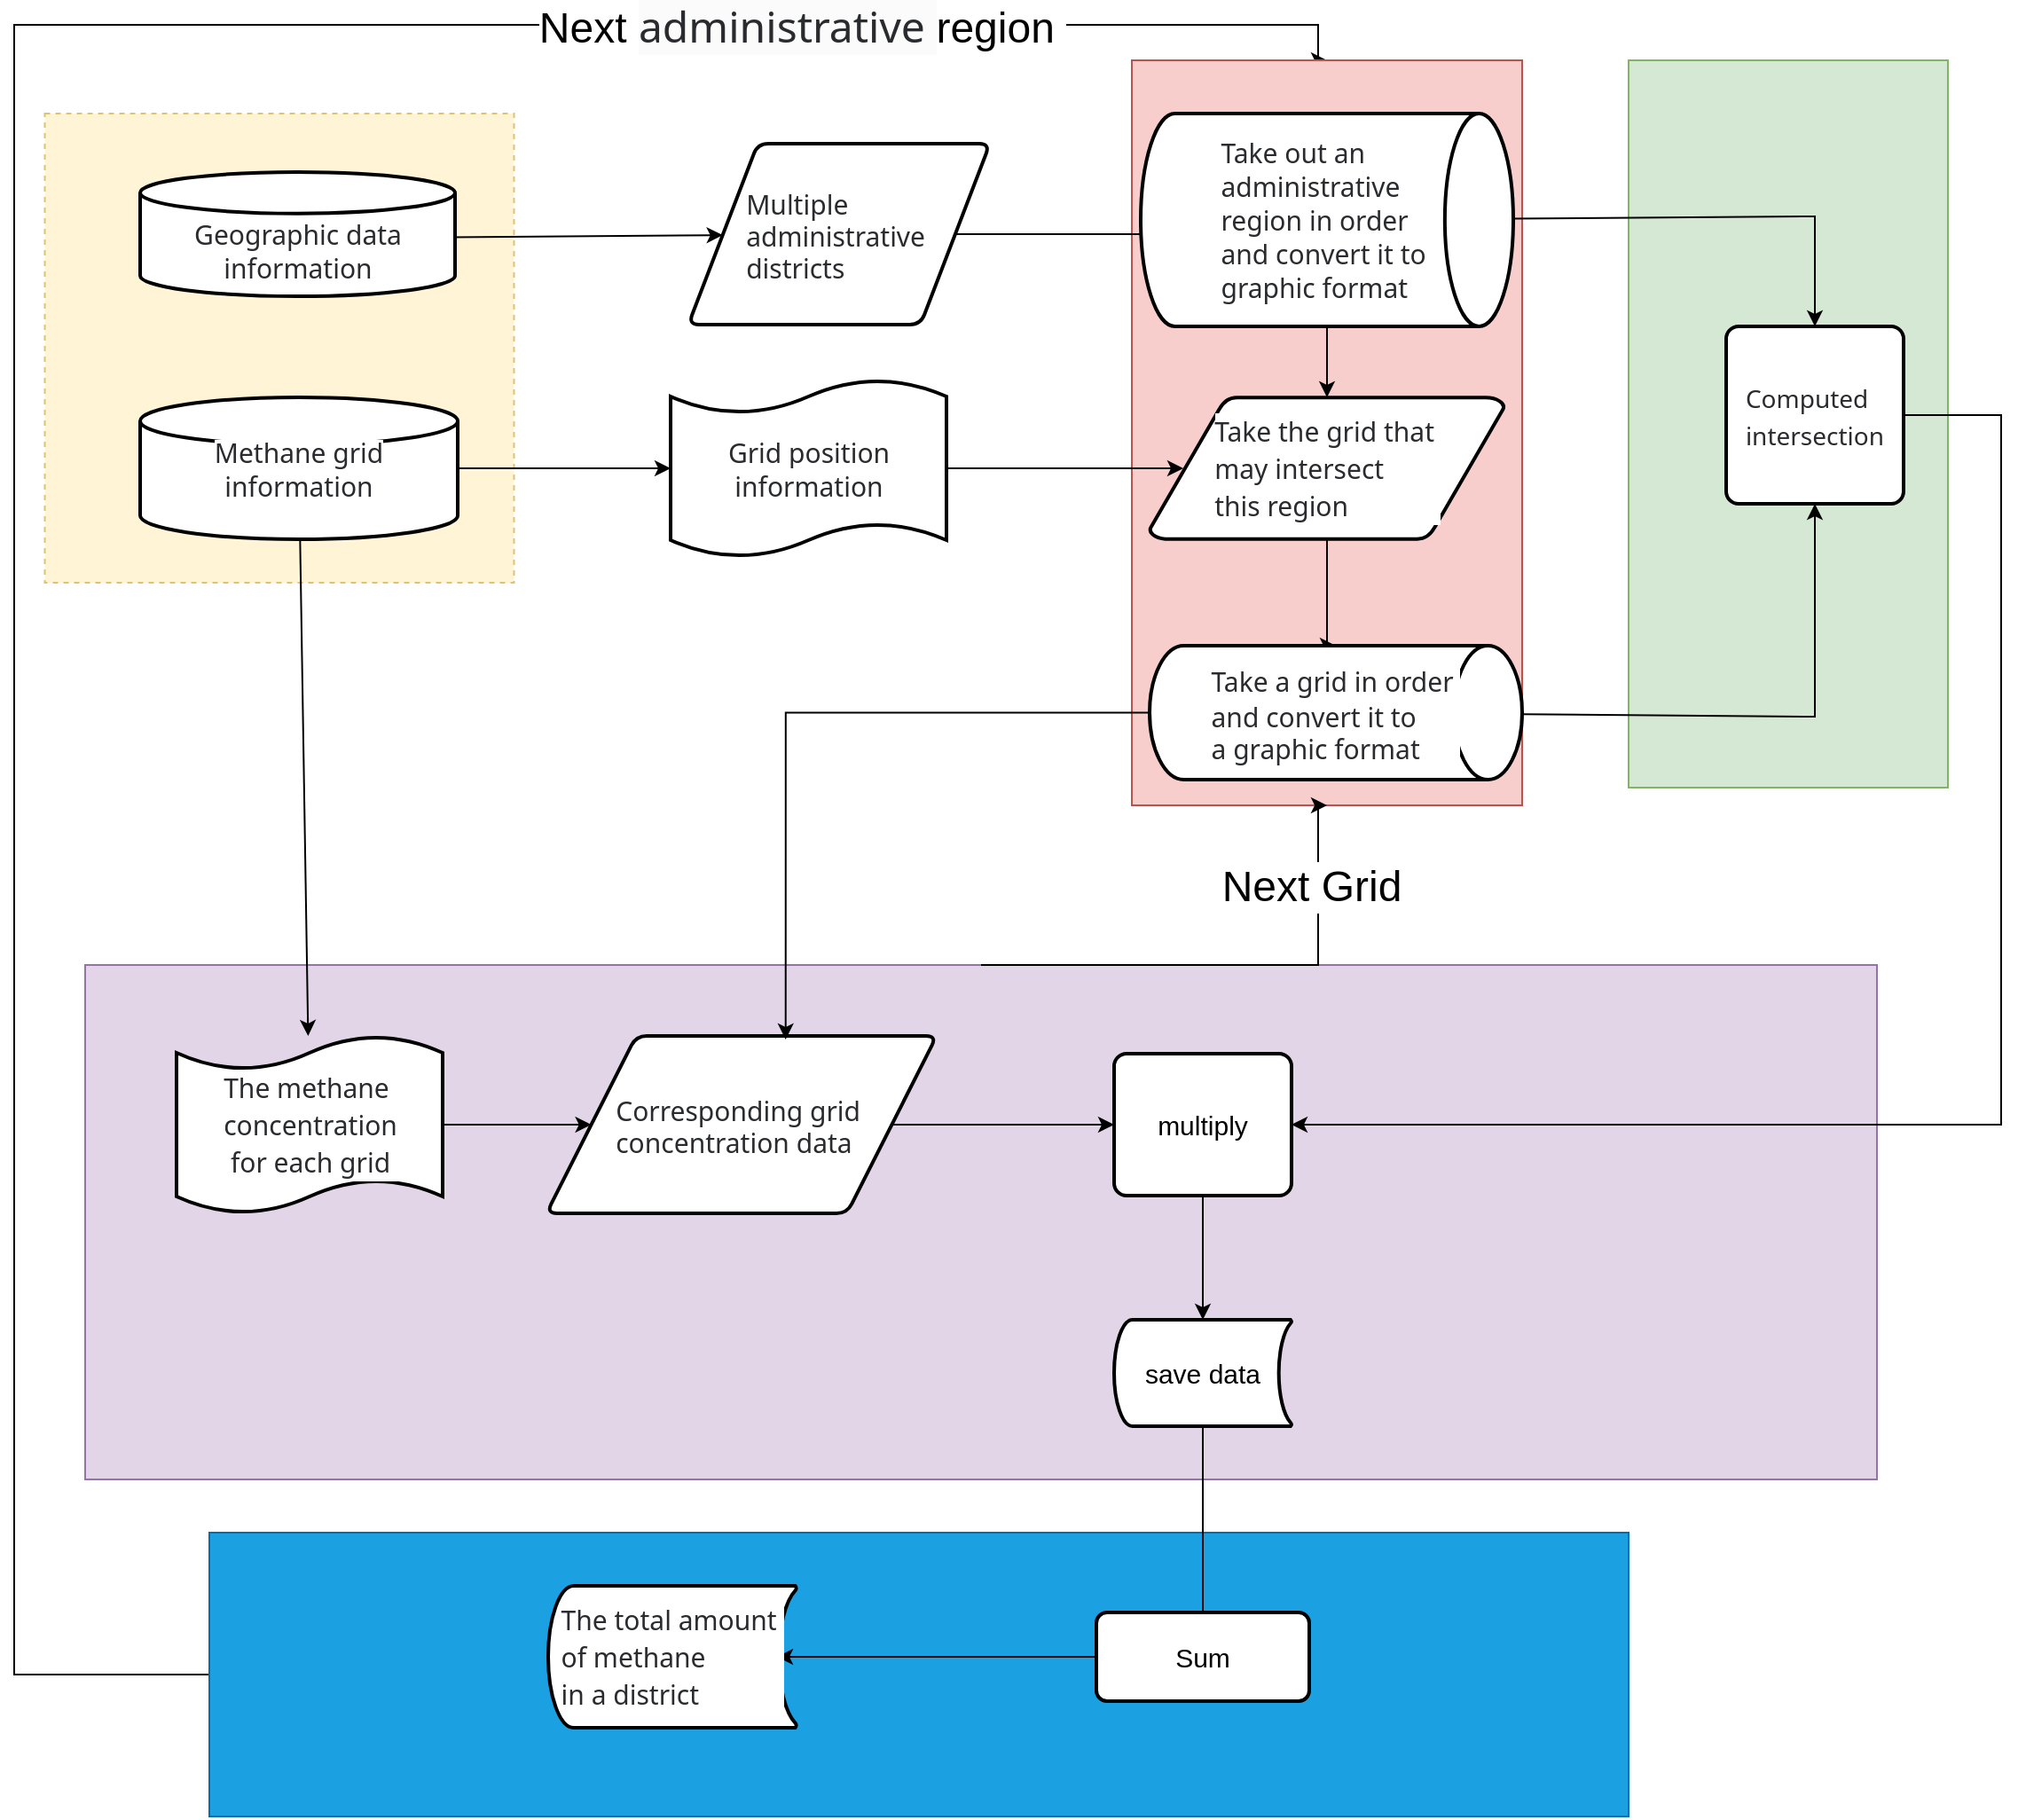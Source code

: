 <mxfile version="21.6.8" type="github">
  <diagram id="6a731a19-8d31-9384-78a2-239565b7b9f0" name="Page-1">
    <mxGraphModel dx="1436" dy="-931" grid="1" gridSize="10" guides="1" tooltips="1" connect="1" arrows="1" fold="1" page="1" pageScale="1" pageWidth="1169" pageHeight="827" background="none" math="0" shadow="0">
      <root>
        <mxCell id="0" />
        <mxCell id="1" parent="0" />
        <mxCell id="BRf2fIvqZhWapeU_Ivpp-127" style="edgeStyle=orthogonalEdgeStyle;rounded=0;orthogonalLoop=1;jettySize=auto;html=1;exitX=0;exitY=0.5;exitDx=0;exitDy=0;entryX=0.5;entryY=0;entryDx=0;entryDy=0;" edge="1" parent="1" source="BRf2fIvqZhWapeU_Ivpp-126" target="BRf2fIvqZhWapeU_Ivpp-104">
          <mxGeometry relative="1" as="geometry">
            <Array as="points">
              <mxPoint x="20" y="2890" />
              <mxPoint x="20" y="1960" />
              <mxPoint x="755" y="1960" />
            </Array>
          </mxGeometry>
        </mxCell>
        <mxCell id="BRf2fIvqZhWapeU_Ivpp-138" value="&lt;font style=&quot;font-size: 24px;&quot;&gt;Next&amp;nbsp;&lt;font style=&quot;border-color: var(--border-color); text-align: start; background-color: rgb(251, 251, 251); font-size: 24px;&quot; face=&quot;PingFang SC, Segoe UI, Arial, Microsoft YaHei, 微软雅黑, 宋体, Malgun Gothic, sans-serif&quot; color=&quot;#2a2b2e&quot;&gt;administrative&amp;nbsp;&lt;/font&gt;region&amp;nbsp;&lt;/font&gt;" style="edgeLabel;html=1;align=center;verticalAlign=middle;resizable=0;points=[];fontSize=24;" vertex="1" connectable="0" parent="BRf2fIvqZhWapeU_Ivpp-127">
          <mxGeometry x="0.649" y="-1" relative="1" as="geometry">
            <mxPoint as="offset" />
          </mxGeometry>
        </mxCell>
        <mxCell id="BRf2fIvqZhWapeU_Ivpp-126" value="" style="rounded=0;whiteSpace=wrap;html=1;fillColor=#1ba1e2;fontColor=#ffffff;strokeColor=#006EAF;" vertex="1" parent="1">
          <mxGeometry x="130" y="2810" width="800" height="160" as="geometry" />
        </mxCell>
        <mxCell id="BRf2fIvqZhWapeU_Ivpp-104" value="" style="rounded=0;whiteSpace=wrap;html=1;fillColor=#f8cecc;strokeColor=#b85450;" vertex="1" parent="1">
          <mxGeometry x="650" y="1980" width="220" height="420" as="geometry" />
        </mxCell>
        <mxCell id="BRf2fIvqZhWapeU_Ivpp-57" value="" style="whiteSpace=wrap;html=1;aspect=fixed;dashed=1;opacity=80;fillColor=#fff2cc;strokeColor=#d6b656;" vertex="1" parent="1">
          <mxGeometry x="37.25" y="2010" width="264.5" height="264.5" as="geometry" />
        </mxCell>
        <mxCell id="BRf2fIvqZhWapeU_Ivpp-58" value="" style="endArrow=classic;html=1;rounded=0;" edge="1" parent="1" target="BRf2fIvqZhWapeU_Ivpp-60">
          <mxGeometry width="50" height="50" relative="1" as="geometry">
            <mxPoint x="240.5" y="2080" as="sourcePoint" />
            <mxPoint x="380" y="2090" as="targetPoint" />
          </mxGeometry>
        </mxCell>
        <mxCell id="BRf2fIvqZhWapeU_Ivpp-62" value="" style="edgeStyle=orthogonalEdgeStyle;rounded=0;orthogonalLoop=1;jettySize=auto;html=1;" edge="1" parent="1" source="BRf2fIvqZhWapeU_Ivpp-60">
          <mxGeometry relative="1" as="geometry">
            <mxPoint x="687.25" y="2078" as="targetPoint" />
          </mxGeometry>
        </mxCell>
        <mxCell id="BRf2fIvqZhWapeU_Ivpp-60" value="&lt;ul style=&quot;box-sizing: border-box; margin: 0px; padding: 0px; color: rgb(42, 43, 46); font-family: &amp;quot;PingFang SC&amp;quot;, &amp;quot;Segoe UI&amp;quot;, Arial, &amp;quot;Microsoft YaHei&amp;quot;, 微软雅黑, 宋体, &amp;quot;Malgun Gothic&amp;quot;, sans-serif; text-align: start; background-color: rgb(255, 255, 255); font-size: 15px;&quot;&gt;&lt;li style=&quot;box-sizing: border-box; margin: 0px; padding: 0px; list-style: none;&quot;&gt;Multiple&amp;nbsp;&lt;br&gt;&lt;/li&gt;&lt;li style=&quot;box-sizing: border-box; margin: 0px; padding: 0px; list-style: none;&quot;&gt;administrative&amp;nbsp;&lt;/li&gt;&lt;li style=&quot;box-sizing: border-box; margin: 0px; padding: 0px; list-style: none;&quot;&gt;districts&lt;/li&gt;&lt;/ul&gt;" style="shape=parallelogram;html=1;strokeWidth=2;perimeter=parallelogramPerimeter;whiteSpace=wrap;rounded=1;arcSize=12;size=0.23;" vertex="1" parent="1">
          <mxGeometry x="400" y="2027" width="170" height="102" as="geometry" />
        </mxCell>
        <mxCell id="BRf2fIvqZhWapeU_Ivpp-114" style="edgeStyle=orthogonalEdgeStyle;rounded=0;orthogonalLoop=1;jettySize=auto;html=1;exitX=0.5;exitY=1;exitDx=0;exitDy=0;exitPerimeter=0;entryX=0.5;entryY=0;entryDx=0;entryDy=0;entryPerimeter=0;" edge="1" parent="1" source="BRf2fIvqZhWapeU_Ivpp-63" target="BRf2fIvqZhWapeU_Ivpp-75">
          <mxGeometry relative="1" as="geometry">
            <Array as="points">
              <mxPoint x="760" y="2310" />
            </Array>
          </mxGeometry>
        </mxCell>
        <mxCell id="BRf2fIvqZhWapeU_Ivpp-63" value="&lt;ul style=&quot;box-sizing: border-box; margin: 0px; padding: 0px; color: rgb(42, 43, 46); font-family: &amp;quot;PingFang SC&amp;quot;, &amp;quot;Segoe UI&amp;quot;, Arial, &amp;quot;Microsoft YaHei&amp;quot;, 微软雅黑, 宋体, &amp;quot;Malgun Gothic&amp;quot;, sans-serif; font-size: 15px; text-align: start; background-color: rgb(255, 255, 255);&quot;&gt;&lt;li style=&quot;box-sizing: border-box; margin: 0px; padding: 0px; list-style: none;&quot;&gt;&lt;p style=&quot;box-sizing: border-box; margin: 0px 0px 2px; padding: 0px; line-height: 21px; display: inline; font-size: var(--main-font-size);&quot; class=&quot;src grammarSection&quot; data-group=&quot;1-1&quot;&gt;Take the&amp;nbsp;&lt;/p&gt;grid that&amp;nbsp;&lt;/li&gt;&lt;li style=&quot;box-sizing: border-box; margin: 0px; padding: 0px; list-style: none;&quot;&gt;&lt;p style=&quot;box-sizing: border-box; margin: 0px 0px 2px; padding: 0px; line-height: 21px; display: inline; font-size: var(--main-font-size);&quot; class=&quot;src grammarSection&quot; data-group=&quot;1-1&quot;&gt;may intersect&amp;nbsp;&lt;/p&gt;&lt;/li&gt;&lt;li style=&quot;box-sizing: border-box; margin: 0px; padding: 0px; list-style: none;&quot;&gt;&lt;p style=&quot;box-sizing: border-box; margin: 0px 0px 2px; padding: 0px; line-height: 21px; display: inline; font-size: var(--main-font-size);&quot; class=&quot;src grammarSection&quot; data-group=&quot;1-1&quot;&gt;this region&lt;/p&gt;&lt;/li&gt;&lt;/ul&gt;" style="shape=mxgraph.flowchart.data;strokeWidth=2;gradientColor=none;gradientDirection=north;fontStyle=0;html=1;" vertex="1" parent="1">
          <mxGeometry x="660" y="2170" width="200" height="80" as="geometry" />
        </mxCell>
        <mxCell id="BRf2fIvqZhWapeU_Ivpp-72" value="" style="rounded=0;whiteSpace=wrap;html=1;fillColor=#d5e8d4;strokeColor=#82b366;" vertex="1" parent="1">
          <mxGeometry x="930" y="1980" width="180" height="410" as="geometry" />
        </mxCell>
        <mxCell id="BRf2fIvqZhWapeU_Ivpp-143" style="edgeStyle=orthogonalEdgeStyle;rounded=0;orthogonalLoop=1;jettySize=auto;html=1;exitX=0.5;exitY=1;exitDx=0;exitDy=0;exitPerimeter=0;" edge="1" parent="1" source="BRf2fIvqZhWapeU_Ivpp-74" target="BRf2fIvqZhWapeU_Ivpp-63">
          <mxGeometry relative="1" as="geometry" />
        </mxCell>
        <mxCell id="BRf2fIvqZhWapeU_Ivpp-74" value="&lt;div style=&quot;text-align: start; font-size: 15px;&quot;&gt;&lt;font style=&quot;font-size: 15px;&quot; face=&quot;PingFang SC, Segoe UI, Arial, Microsoft YaHei, 微软雅黑, 宋体, Malgun Gothic, sans-serif&quot; color=&quot;#2a2b2e&quot;&gt;Take out an&amp;nbsp;&lt;/font&gt;&lt;/div&gt;&lt;div style=&quot;text-align: start; font-size: 15px;&quot;&gt;&lt;font style=&quot;font-size: 15px;&quot;&gt;&lt;font style=&quot;font-size: 15px;&quot; face=&quot;PingFang SC, Segoe UI, Arial, Microsoft YaHei, 微软雅黑, 宋体, Malgun Gothic, sans-serif&quot; color=&quot;#2a2b2e&quot;&gt;administrative&amp;nbsp;&lt;/font&gt;&lt;/font&gt;&lt;/div&gt;&lt;div style=&quot;text-align: start; font-size: 15px;&quot;&gt;&lt;font style=&quot;font-size: 15px;&quot;&gt;&lt;span style=&quot;color: rgb(42, 43, 46); font-family: &amp;quot;PingFang SC&amp;quot;, &amp;quot;Segoe UI&amp;quot;, Arial, &amp;quot;Microsoft YaHei&amp;quot;, 微软雅黑, 宋体, &amp;quot;Malgun Gothic&amp;quot;, sans-serif; background-color: initial;&quot;&gt;region&amp;nbsp;&lt;/span&gt;&lt;/font&gt;&lt;span style=&quot;background-color: initial; color: rgb(42, 43, 46); font-family: &amp;quot;PingFang SC&amp;quot;, &amp;quot;Segoe UI&amp;quot;, Arial, &amp;quot;Microsoft YaHei&amp;quot;, 微软雅黑, 宋体, &amp;quot;Malgun Gothic&amp;quot;, sans-serif;&quot;&gt;i&lt;/span&gt;&lt;span style=&quot;background-color: initial; color: rgb(42, 43, 46); font-family: &amp;quot;PingFang SC&amp;quot;, &amp;quot;Segoe UI&amp;quot;, Arial, &amp;quot;Microsoft YaHei&amp;quot;, 微软雅黑, 宋体, &amp;quot;Malgun Gothic&amp;quot;, sans-serif;&quot;&gt;n order&amp;nbsp;&lt;/span&gt;&lt;/div&gt;&lt;div style=&quot;text-align: start; font-size: 15px;&quot;&gt;&lt;font style=&quot;font-size: 15px;&quot;&gt;&lt;span style=&quot;background-color: initial; color: rgb(42, 43, 46); font-family: &amp;quot;PingFang SC&amp;quot;, &amp;quot;Segoe UI&amp;quot;, Arial, &amp;quot;Microsoft YaHei&amp;quot;, 微软雅黑, 宋体, &amp;quot;Malgun Gothic&amp;quot;, sans-serif;&quot;&gt;and&amp;nbsp;&lt;/span&gt;&lt;span style=&quot;background-color: initial; color: rgb(42, 43, 46); font-family: &amp;quot;PingFang SC&amp;quot;, &amp;quot;Segoe UI&amp;quot;, Arial, &amp;quot;Microsoft YaHei&amp;quot;, 微软雅黑, 宋体, &amp;quot;Malgun Gothic&amp;quot;, sans-serif;&quot;&gt;convert it to&amp;nbsp;&lt;/span&gt;&lt;/font&gt;&lt;/div&gt;&lt;div style=&quot;text-align: start; font-size: 15px;&quot;&gt;&lt;span style=&quot;background-color: initial; color: rgb(42, 43, 46); font-family: &amp;quot;PingFang SC&amp;quot;, &amp;quot;Segoe UI&amp;quot;, Arial, &amp;quot;Microsoft YaHei&amp;quot;, 微软雅黑, 宋体, &amp;quot;Malgun Gothic&amp;quot;, sans-serif;&quot;&gt;&lt;font style=&quot;font-size: 15px;&quot;&gt;graphic format&lt;/font&gt;&lt;/span&gt;&lt;/div&gt;" style="strokeWidth=2;html=1;shape=mxgraph.flowchart.direct_data;whiteSpace=wrap;" vertex="1" parent="1">
          <mxGeometry x="655" y="2010" width="210" height="120" as="geometry" />
        </mxCell>
        <mxCell id="BRf2fIvqZhWapeU_Ivpp-73" value="" style="endArrow=classic;html=1;rounded=0;entryX=0.5;entryY=0;entryDx=0;entryDy=0;" edge="1" parent="1" source="BRf2fIvqZhWapeU_Ivpp-74" target="BRf2fIvqZhWapeU_Ivpp-78">
          <mxGeometry width="50" height="50" relative="1" as="geometry">
            <mxPoint x="830" y="2078" as="sourcePoint" />
            <mxPoint x="1029.96" y="2083.02" as="targetPoint" />
            <Array as="points">
              <mxPoint x="1035" y="2068" />
            </Array>
          </mxGeometry>
        </mxCell>
        <mxCell id="BRf2fIvqZhWapeU_Ivpp-75" value="&lt;ul style=&quot;box-sizing: border-box; margin: 0px; padding: 0px; color: rgb(42, 43, 46); font-family: &amp;quot;PingFang SC&amp;quot;, &amp;quot;Segoe UI&amp;quot;, Arial, &amp;quot;Microsoft YaHei&amp;quot;, 微软雅黑, 宋体, &amp;quot;Malgun Gothic&amp;quot;, sans-serif; font-size: 15px; text-align: start; background-color: rgb(255, 255, 255);&quot;&gt;&lt;li style=&quot;box-sizing: border-box; margin: 0px; padding: 0px; list-style: none;&quot;&gt;&lt;p style=&quot;box-sizing: border-box; margin: 0px 0px 2px; padding: 0px; line-height: 21px; display: inline; font-size: var(--main-font-size);&quot; class=&quot;src grammarSection&quot; data-group=&quot;1-1&quot;&gt;Take a grid in order&amp;nbsp;&lt;/p&gt;&lt;/li&gt;&lt;li style=&quot;box-sizing: border-box; margin: 0px; padding: 0px; list-style: none;&quot;&gt;and convert it to&amp;nbsp;&lt;/li&gt;&lt;li style=&quot;box-sizing: border-box; margin: 0px; padding: 0px; list-style: none;&quot;&gt;a graphic format&lt;/li&gt;&lt;/ul&gt;" style="strokeWidth=2;html=1;shape=mxgraph.flowchart.direct_data;whiteSpace=wrap;" vertex="1" parent="1">
          <mxGeometry x="660" y="2310" width="210" height="75.5" as="geometry" />
        </mxCell>
        <mxCell id="BRf2fIvqZhWapeU_Ivpp-76" value="&lt;span style=&quot;background-color: rgb(255, 255, 255); color: rgb(42, 43, 46); font-family: &amp;quot;PingFang SC&amp;quot;, &amp;quot;Segoe UI&amp;quot;, Arial, &amp;quot;Microsoft YaHei&amp;quot;, 微软雅黑, 宋体, &amp;quot;Malgun Gothic&amp;quot;, sans-serif; text-align: start;&quot;&gt;&lt;font style=&quot;font-size: 15px;&quot;&gt;&lt;br&gt;Geographic data information&lt;/font&gt;&lt;/span&gt;" style="strokeWidth=2;html=1;shape=mxgraph.flowchart.database;whiteSpace=wrap;" vertex="1" parent="1">
          <mxGeometry x="91" y="2043" width="177.5" height="70" as="geometry" />
        </mxCell>
        <mxCell id="BRf2fIvqZhWapeU_Ivpp-77" value="&lt;span style=&quot;background-color: rgb(255, 255, 255); color: rgb(42, 43, 46); font-family: &amp;quot;PingFang SC&amp;quot;, &amp;quot;Segoe UI&amp;quot;, Arial, &amp;quot;Microsoft YaHei&amp;quot;, 微软雅黑, 宋体, &amp;quot;Malgun Gothic&amp;quot;, sans-serif; text-align: start;&quot;&gt;&lt;font style=&quot;font-size: 15px;&quot;&gt;Methane grid information&lt;/font&gt;&lt;/span&gt;" style="strokeWidth=2;html=1;shape=mxgraph.flowchart.database;whiteSpace=wrap;" vertex="1" parent="1">
          <mxGeometry x="91" y="2170" width="179" height="80" as="geometry" />
        </mxCell>
        <mxCell id="BRf2fIvqZhWapeU_Ivpp-78" value="&lt;ul style=&quot;box-sizing: border-box; margin: 0px; padding: 0px; color: rgb(42, 43, 46); font-family: &amp;quot;PingFang SC&amp;quot;, &amp;quot;Segoe UI&amp;quot;, Arial, &amp;quot;Microsoft YaHei&amp;quot;, 微软雅黑, 宋体, &amp;quot;Malgun Gothic&amp;quot;, sans-serif; font-size: 14px; text-align: start; background-color: rgb(255, 255, 255);&quot;&gt;&lt;li style=&quot;box-sizing: border-box; margin: 0px; padding: 0px; list-style: none;&quot;&gt;&lt;p style=&quot;box-sizing: border-box; margin: 0px 0px 2px; padding: 0px; line-height: 21px; display: inline; font-size: var(--main-font-size);&quot; class=&quot;src grammarSection&quot; data-group=&quot;1-1&quot;&gt;Computed&amp;nbsp;&lt;/p&gt;&lt;/li&gt;&lt;li style=&quot;box-sizing: border-box; margin: 0px; padding: 0px; list-style: none;&quot;&gt;&lt;p style=&quot;box-sizing: border-box; margin: 0px 0px 2px; padding: 0px; line-height: 21px; display: inline; font-size: var(--main-font-size);&quot; class=&quot;src grammarSection&quot; data-group=&quot;1-1&quot;&gt;intersection&lt;/p&gt;&lt;/li&gt;&lt;/ul&gt;" style="rounded=1;whiteSpace=wrap;html=1;absoluteArcSize=1;arcSize=14;strokeWidth=2;" vertex="1" parent="1">
          <mxGeometry x="985" y="2130" width="100" height="100" as="geometry" />
        </mxCell>
        <mxCell id="BRf2fIvqZhWapeU_Ivpp-79" value="" style="endArrow=classic;html=1;rounded=0;entryX=0.5;entryY=1;entryDx=0;entryDy=0;" edge="1" parent="1" source="BRf2fIvqZhWapeU_Ivpp-75" target="BRf2fIvqZhWapeU_Ivpp-78">
          <mxGeometry width="50" height="50" relative="1" as="geometry">
            <mxPoint x="985" y="2310" as="sourcePoint" />
            <mxPoint x="1035" y="2260" as="targetPoint" />
            <Array as="points">
              <mxPoint x="1035" y="2350" />
            </Array>
          </mxGeometry>
        </mxCell>
        <mxCell id="BRf2fIvqZhWapeU_Ivpp-87" value="" style="endArrow=classic;html=1;rounded=0;exitX=1;exitY=0.5;exitDx=0;exitDy=0;exitPerimeter=0;" edge="1" parent="1" source="BRf2fIvqZhWapeU_Ivpp-77" target="BRf2fIvqZhWapeU_Ivpp-90">
          <mxGeometry width="50" height="50" relative="1" as="geometry">
            <mxPoint x="560" y="2290" as="sourcePoint" />
            <mxPoint x="610" y="2240" as="targetPoint" />
          </mxGeometry>
        </mxCell>
        <mxCell id="BRf2fIvqZhWapeU_Ivpp-109" style="edgeStyle=orthogonalEdgeStyle;rounded=0;orthogonalLoop=1;jettySize=auto;html=1;exitX=1;exitY=0.5;exitDx=0;exitDy=0;exitPerimeter=0;entryX=0.095;entryY=0.5;entryDx=0;entryDy=0;entryPerimeter=0;" edge="1" parent="1" source="BRf2fIvqZhWapeU_Ivpp-90" target="BRf2fIvqZhWapeU_Ivpp-63">
          <mxGeometry relative="1" as="geometry" />
        </mxCell>
        <mxCell id="BRf2fIvqZhWapeU_Ivpp-90" value="&lt;span style=&quot;font-size: 15px; background-color: rgb(255, 255, 255); color: rgb(42, 43, 46); font-family: &amp;quot;PingFang SC&amp;quot;, &amp;quot;Segoe UI&amp;quot;, Arial, &amp;quot;Microsoft YaHei&amp;quot;, 微软雅黑, 宋体, &amp;quot;Malgun Gothic&amp;quot;, sans-serif; text-align: start;&quot;&gt;Grid position &lt;br&gt;information&lt;/span&gt;" style="shape=tape;whiteSpace=wrap;html=1;strokeWidth=2;size=0.19" vertex="1" parent="1">
          <mxGeometry x="390" y="2160" width="155.5" height="100" as="geometry" />
        </mxCell>
        <mxCell id="BRf2fIvqZhWapeU_Ivpp-95" value="" style="rounded=0;whiteSpace=wrap;html=1;fillColor=#e1d5e7;strokeColor=#9673a6;" vertex="1" parent="1">
          <mxGeometry x="60" y="2490" width="1010" height="290" as="geometry" />
        </mxCell>
        <mxCell id="BRf2fIvqZhWapeU_Ivpp-115" style="edgeStyle=orthogonalEdgeStyle;rounded=0;orthogonalLoop=1;jettySize=auto;html=1;exitX=0.5;exitY=0;exitDx=0;exitDy=0;entryX=0.5;entryY=1;entryDx=0;entryDy=0;" edge="1" parent="1" source="BRf2fIvqZhWapeU_Ivpp-95" target="BRf2fIvqZhWapeU_Ivpp-104">
          <mxGeometry relative="1" as="geometry">
            <Array as="points">
              <mxPoint x="755" y="2490" />
            </Array>
          </mxGeometry>
        </mxCell>
        <mxCell id="BRf2fIvqZhWapeU_Ivpp-137" value="Next Grid" style="edgeLabel;html=1;align=center;verticalAlign=middle;resizable=0;points=[];fontSize=24;" vertex="1" connectable="0" parent="BRf2fIvqZhWapeU_Ivpp-115">
          <mxGeometry x="0.646" y="4" relative="1" as="geometry">
            <mxPoint as="offset" />
          </mxGeometry>
        </mxCell>
        <mxCell id="BRf2fIvqZhWapeU_Ivpp-100" style="edgeStyle=orthogonalEdgeStyle;rounded=0;orthogonalLoop=1;jettySize=auto;html=1;" edge="1" parent="1" source="BRf2fIvqZhWapeU_Ivpp-92" target="BRf2fIvqZhWapeU_Ivpp-99">
          <mxGeometry relative="1" as="geometry" />
        </mxCell>
        <mxCell id="BRf2fIvqZhWapeU_Ivpp-92" value="&lt;ul style=&quot;box-sizing: border-box; margin: 0px; padding: 0px; color: rgb(42, 43, 46); font-family: &amp;quot;PingFang SC&amp;quot;, &amp;quot;Segoe UI&amp;quot;, Arial, &amp;quot;Microsoft YaHei&amp;quot;, 微软雅黑, 宋体, &amp;quot;Malgun Gothic&amp;quot;, sans-serif; font-size: 15px; text-align: start; background-color: rgb(255, 255, 255);&quot;&gt;&lt;li style=&quot;box-sizing: border-box; margin: 0px; padding: 0px; list-style: none;&quot;&gt;&lt;p style=&quot;box-sizing: border-box; margin: 0px 0px 2px; padding: 0px; line-height: 21px; display: inline; font-size: var(--main-font-size);&quot; class=&quot;src grammarSection&quot; data-group=&quot;1-1&quot;&gt;The methane&amp;nbsp;&lt;/p&gt;&lt;/li&gt;&lt;li style=&quot;box-sizing: border-box; margin: 0px; padding: 0px; list-style: none;&quot;&gt;&lt;p style=&quot;box-sizing: border-box; margin: 0px 0px 2px; padding: 0px; line-height: 21px; display: inline; font-size: var(--main-font-size);&quot; class=&quot;src grammarSection&quot; data-group=&quot;1-1&quot;&gt;concentration&lt;/p&gt;&lt;/li&gt;&lt;li style=&quot;box-sizing: border-box; margin: 0px; padding: 0px; list-style: none;&quot;&gt;&lt;p style=&quot;box-sizing: border-box; margin: 0px 0px 2px; padding: 0px; line-height: 21px; display: inline; font-size: var(--main-font-size);&quot; class=&quot;src grammarSection&quot; data-group=&quot;1-1&quot;&gt;&amp;nbsp;for each grid&lt;/p&gt;&lt;/li&gt;&lt;/ul&gt;" style="shape=tape;whiteSpace=wrap;html=1;strokeWidth=2;size=0.19" vertex="1" parent="1">
          <mxGeometry x="111.5" y="2530" width="150" height="100" as="geometry" />
        </mxCell>
        <mxCell id="BRf2fIvqZhWapeU_Ivpp-86" value="" style="endArrow=classic;html=1;rounded=0;" edge="1" parent="1" source="BRf2fIvqZhWapeU_Ivpp-77" target="BRf2fIvqZhWapeU_Ivpp-92">
          <mxGeometry width="50" height="50" relative="1" as="geometry">
            <mxPoint x="560" y="2290" as="sourcePoint" />
            <mxPoint x="180" y="2370" as="targetPoint" />
          </mxGeometry>
        </mxCell>
        <mxCell id="BRf2fIvqZhWapeU_Ivpp-96" value="" style="endArrow=classic;html=1;rounded=0;entryX=1;entryY=0.5;entryDx=0;entryDy=0;exitX=1;exitY=0.5;exitDx=0;exitDy=0;" edge="1" parent="1" source="BRf2fIvqZhWapeU_Ivpp-78" target="BRf2fIvqZhWapeU_Ivpp-97">
          <mxGeometry width="50" height="50" relative="1" as="geometry">
            <mxPoint x="1065" y="2200" as="sourcePoint" />
            <mxPoint x="720" y="2580" as="targetPoint" />
            <Array as="points">
              <mxPoint x="1140" y="2180" />
              <mxPoint x="1140" y="2580" />
            </Array>
          </mxGeometry>
        </mxCell>
        <mxCell id="BRf2fIvqZhWapeU_Ivpp-130" style="edgeStyle=orthogonalEdgeStyle;rounded=0;orthogonalLoop=1;jettySize=auto;html=1;exitX=0.5;exitY=1;exitDx=0;exitDy=0;" edge="1" parent="1" source="BRf2fIvqZhWapeU_Ivpp-97" target="BRf2fIvqZhWapeU_Ivpp-128">
          <mxGeometry relative="1" as="geometry" />
        </mxCell>
        <mxCell id="BRf2fIvqZhWapeU_Ivpp-97" value="&lt;font style=&quot;font-size: 15px;&quot;&gt;multiply&lt;/font&gt;" style="rounded=1;whiteSpace=wrap;html=1;absoluteArcSize=1;arcSize=14;strokeWidth=2;" vertex="1" parent="1">
          <mxGeometry x="640" y="2540" width="100" height="80" as="geometry" />
        </mxCell>
        <mxCell id="BRf2fIvqZhWapeU_Ivpp-102" style="edgeStyle=orthogonalEdgeStyle;rounded=0;orthogonalLoop=1;jettySize=auto;html=1;exitX=1;exitY=0.5;exitDx=0;exitDy=0;" edge="1" parent="1" source="BRf2fIvqZhWapeU_Ivpp-99" target="BRf2fIvqZhWapeU_Ivpp-97">
          <mxGeometry relative="1" as="geometry" />
        </mxCell>
        <mxCell id="BRf2fIvqZhWapeU_Ivpp-99" value="&lt;ul style=&quot;box-sizing: border-box; margin: 0px; padding: 0px; color: rgb(42, 43, 46); font-family: &amp;quot;PingFang SC&amp;quot;, &amp;quot;Segoe UI&amp;quot;, Arial, &amp;quot;Microsoft YaHei&amp;quot;, 微软雅黑, 宋体, &amp;quot;Malgun Gothic&amp;quot;, sans-serif; font-size: 15px; text-align: start;&quot;&gt;&lt;li style=&quot;box-sizing: border-box; margin: 0px; padding: 0px; list-style: none;&quot;&gt;&lt;span style=&quot;background-color: rgb(255, 255, 255); font-size: var(--main-font-size);&quot;&gt;Corresponding&amp;nbsp;&lt;/span&gt;grid&amp;nbsp;&lt;/li&gt;&lt;li style=&quot;box-sizing: border-box; margin: 0px; padding: 0px; list-style: none;&quot;&gt;concentration data&lt;/li&gt;&lt;/ul&gt;" style="shape=parallelogram;html=1;strokeWidth=2;perimeter=parallelogramPerimeter;whiteSpace=wrap;rounded=1;arcSize=12;size=0.23;" vertex="1" parent="1">
          <mxGeometry x="320" y="2530" width="220" height="100" as="geometry" />
        </mxCell>
        <mxCell id="BRf2fIvqZhWapeU_Ivpp-125" style="edgeStyle=orthogonalEdgeStyle;rounded=0;orthogonalLoop=1;jettySize=auto;html=1;exitX=0;exitY=0.5;exitDx=0;exitDy=0;" edge="1" parent="1" source="BRf2fIvqZhWapeU_Ivpp-121">
          <mxGeometry relative="1" as="geometry">
            <mxPoint x="450" y="2880" as="targetPoint" />
          </mxGeometry>
        </mxCell>
        <mxCell id="BRf2fIvqZhWapeU_Ivpp-121" value="&lt;font style=&quot;font-size: 15px;&quot;&gt;Sum&lt;/font&gt;" style="rounded=1;whiteSpace=wrap;html=1;strokeWidth=2;arcSize=12;" vertex="1" parent="1">
          <mxGeometry x="630" y="2855" width="120" height="50" as="geometry" />
        </mxCell>
        <mxCell id="BRf2fIvqZhWapeU_Ivpp-128" value="&lt;font style=&quot;font-size: 15px;&quot;&gt;save data&lt;/font&gt;" style="strokeWidth=2;html=1;shape=mxgraph.flowchart.stored_data;whiteSpace=wrap;" vertex="1" parent="1">
          <mxGeometry x="640" y="2690" width="100" height="60" as="geometry" />
        </mxCell>
        <mxCell id="BRf2fIvqZhWapeU_Ivpp-131" value="" style="endArrow=none;html=1;rounded=0;entryX=0.5;entryY=1;entryDx=0;entryDy=0;entryPerimeter=0;" edge="1" parent="1" source="BRf2fIvqZhWapeU_Ivpp-121" target="BRf2fIvqZhWapeU_Ivpp-128">
          <mxGeometry width="50" height="50" relative="1" as="geometry">
            <mxPoint x="650" y="2800" as="sourcePoint" />
            <mxPoint x="700" y="2750" as="targetPoint" />
          </mxGeometry>
        </mxCell>
        <mxCell id="BRf2fIvqZhWapeU_Ivpp-132" value="&lt;ul style=&quot;box-sizing: border-box; margin: 0px; padding: 0px; color: rgb(42, 43, 46); font-family: &amp;quot;PingFang SC&amp;quot;, &amp;quot;Segoe UI&amp;quot;, Arial, &amp;quot;Microsoft YaHei&amp;quot;, 微软雅黑, 宋体, &amp;quot;Malgun Gothic&amp;quot;, sans-serif; font-size: 15px; text-align: start; background-color: rgb(255, 255, 255);&quot;&gt;&lt;li style=&quot;box-sizing: border-box; margin: 0px; padding: 0px; list-style: none;&quot;&gt;&lt;p style=&quot;box-sizing: border-box; margin: 0px 0px 2px; padding: 0px; line-height: 21px; display: inline; font-size: var(--main-font-size);&quot; class=&quot;src grammarSection&quot; data-group=&quot;1-1&quot;&gt;The total amount&amp;nbsp;&lt;/p&gt;&lt;/li&gt;&lt;li style=&quot;box-sizing: border-box; margin: 0px; padding: 0px; list-style: none;&quot;&gt;&lt;p style=&quot;box-sizing: border-box; margin: 0px 0px 2px; padding: 0px; line-height: 21px; display: inline; font-size: var(--main-font-size);&quot; class=&quot;src grammarSection&quot; data-group=&quot;1-1&quot;&gt;of methane&amp;nbsp;&lt;/p&gt;&lt;/li&gt;&lt;li style=&quot;box-sizing: border-box; margin: 0px; padding: 0px; list-style: none;&quot;&gt;&lt;p style=&quot;box-sizing: border-box; margin: 0px 0px 2px; padding: 0px; line-height: 21px; display: inline; font-size: var(--main-font-size);&quot; class=&quot;src grammarSection&quot; data-group=&quot;1-1&quot;&gt;in a&amp;nbsp;&lt;/p&gt;district&lt;/li&gt;&lt;/ul&gt;" style="strokeWidth=2;html=1;shape=mxgraph.flowchart.stored_data;whiteSpace=wrap;" vertex="1" parent="1">
          <mxGeometry x="321" y="2840" width="140" height="80" as="geometry" />
        </mxCell>
        <mxCell id="BRf2fIvqZhWapeU_Ivpp-142" style="edgeStyle=orthogonalEdgeStyle;rounded=0;orthogonalLoop=1;jettySize=auto;html=1;exitX=0;exitY=0.5;exitDx=0;exitDy=0;exitPerimeter=0;entryX=0.613;entryY=0.02;entryDx=0;entryDy=0;entryPerimeter=0;" edge="1" parent="1" source="BRf2fIvqZhWapeU_Ivpp-75" target="BRf2fIvqZhWapeU_Ivpp-99">
          <mxGeometry relative="1" as="geometry" />
        </mxCell>
      </root>
    </mxGraphModel>
  </diagram>
</mxfile>
